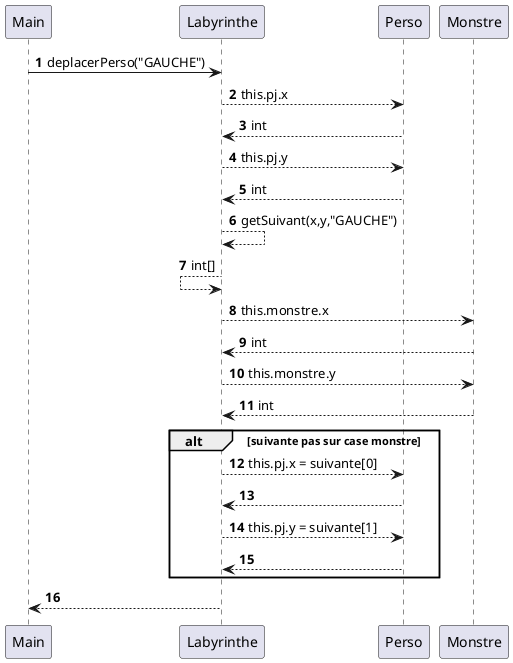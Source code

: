 @startuml
'https://plantuml.com/sequence-diagram

autonumber

Main -> Labyrinthe : deplacerPerso("GAUCHE")
Labyrinthe --> Perso : this.pj.x
Labyrinthe <-- Perso : int
Labyrinthe --> Perso : this.pj.y
Labyrinthe <-- Perso : int

Labyrinthe --> Labyrinthe : getSuivant(x,y,"GAUCHE")
Labyrinthe <-- Labyrinthe : int[]

Labyrinthe --> Monstre : this.monstre.x
Labyrinthe <-- Monstre : int
Labyrinthe --> Monstre : this.monstre.y
Labyrinthe <-- Monstre : int

alt suivante pas sur case monstre
    Labyrinthe --> Perso : this.pj.x = suivante[0]
    Labyrinthe <-- Perso :
    Labyrinthe --> Perso : this.pj.y = suivante[1]
    Labyrinthe <-- Perso :
end

Main <-- Labyrinthe

@enduml